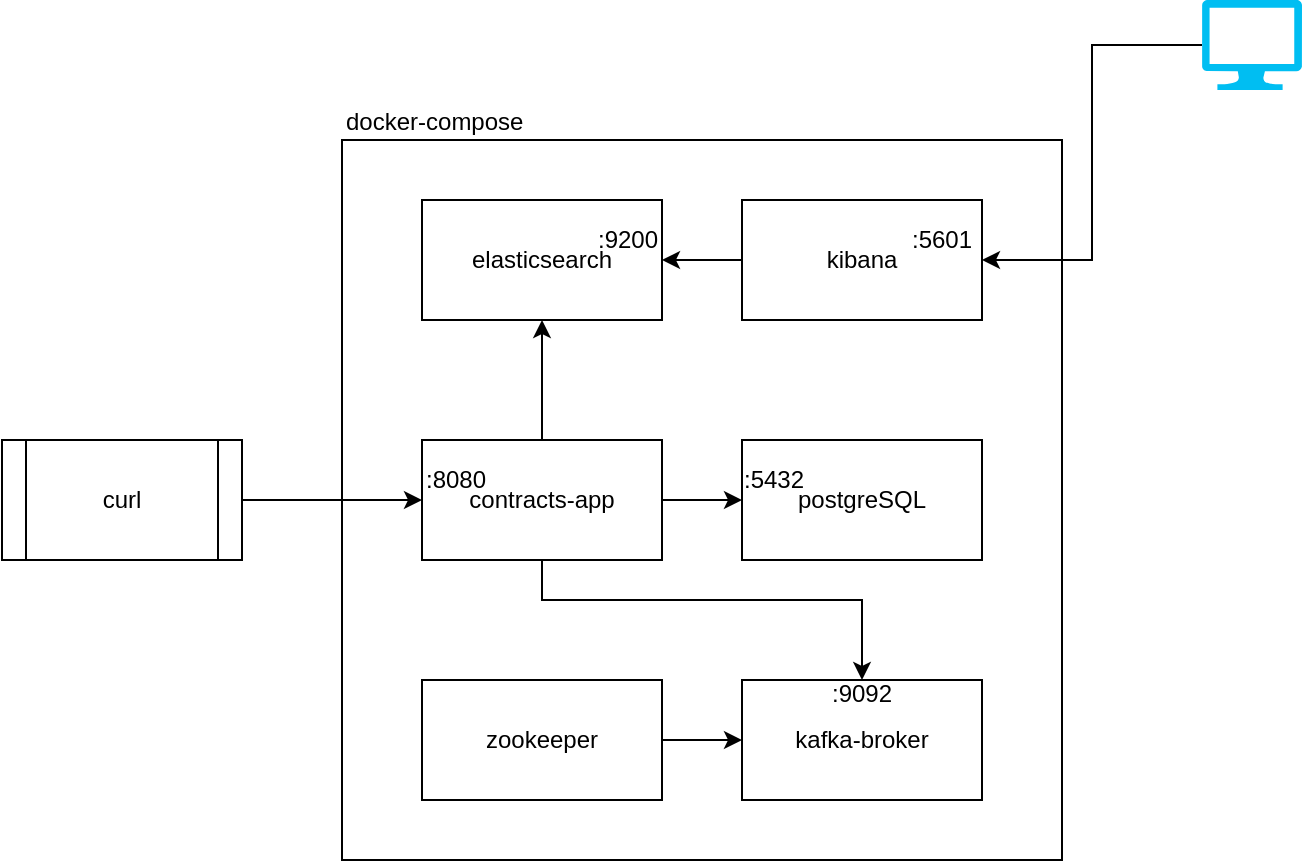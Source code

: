 <mxfile version="14.7.4" type="embed"><diagram id="hk0LE2NLYRLPIpDZp0_F" name="Page-1"><mxGraphModel dx="941" dy="737" grid="1" gridSize="10" guides="1" tooltips="1" connect="1" arrows="1" fold="1" page="1" pageScale="1" pageWidth="827" pageHeight="1169" math="0" shadow="0"><root><mxCell id="0"/><mxCell id="1" parent="0"/><mxCell id="QxPhX4FnFoJrQRf-Aks0-16" value="docker-compose" style="whiteSpace=wrap;html=1;aspect=fixed;align=left;labelPosition=center;verticalLabelPosition=top;verticalAlign=bottom;" parent="1" vertex="1"><mxGeometry x="200" y="170" width="360" height="360" as="geometry"/></mxCell><mxCell id="QxPhX4FnFoJrQRf-Aks0-4" value="elasticsearch" style="rounded=0;whiteSpace=wrap;html=1;" parent="1" vertex="1"><mxGeometry x="240" y="200" width="120" height="60" as="geometry"/></mxCell><mxCell id="QxPhX4FnFoJrQRf-Aks0-12" style="edgeStyle=orthogonalEdgeStyle;rounded=0;orthogonalLoop=1;jettySize=auto;html=1;" parent="1" source="QxPhX4FnFoJrQRf-Aks0-5" target="QxPhX4FnFoJrQRf-Aks0-4" edge="1"><mxGeometry relative="1" as="geometry"/></mxCell><mxCell id="QxPhX4FnFoJrQRf-Aks0-5" value="kibana" style="rounded=0;whiteSpace=wrap;html=1;" parent="1" vertex="1"><mxGeometry x="400" y="200" width="120" height="60" as="geometry"/></mxCell><mxCell id="QxPhX4FnFoJrQRf-Aks0-10" style="edgeStyle=orthogonalEdgeStyle;rounded=0;orthogonalLoop=1;jettySize=auto;html=1;" parent="1" source="QxPhX4FnFoJrQRf-Aks0-6" target="QxPhX4FnFoJrQRf-Aks0-4" edge="1"><mxGeometry relative="1" as="geometry"/></mxCell><mxCell id="QxPhX4FnFoJrQRf-Aks0-13" style="edgeStyle=orthogonalEdgeStyle;rounded=0;orthogonalLoop=1;jettySize=auto;html=1;" parent="1" source="QxPhX4FnFoJrQRf-Aks0-6" target="QxPhX4FnFoJrQRf-Aks0-7" edge="1"><mxGeometry relative="1" as="geometry"/></mxCell><mxCell id="QxPhX4FnFoJrQRf-Aks0-14" style="edgeStyle=orthogonalEdgeStyle;rounded=0;orthogonalLoop=1;jettySize=auto;html=1;" parent="1" source="QxPhX4FnFoJrQRf-Aks0-6" target="QxPhX4FnFoJrQRf-Aks0-9" edge="1"><mxGeometry relative="1" as="geometry"><Array as="points"><mxPoint x="300" y="400"/><mxPoint x="460" y="400"/></Array></mxGeometry></mxCell><mxCell id="QxPhX4FnFoJrQRf-Aks0-6" value="contracts-app" style="rounded=0;whiteSpace=wrap;html=1;" parent="1" vertex="1"><mxGeometry x="240" y="320" width="120" height="60" as="geometry"/></mxCell><mxCell id="QxPhX4FnFoJrQRf-Aks0-7" value="postgreSQL" style="rounded=0;whiteSpace=wrap;html=1;" parent="1" vertex="1"><mxGeometry x="400" y="320" width="120" height="60" as="geometry"/></mxCell><mxCell id="QxPhX4FnFoJrQRf-Aks0-15" style="edgeStyle=orthogonalEdgeStyle;rounded=0;orthogonalLoop=1;jettySize=auto;html=1;entryX=0;entryY=0.5;entryDx=0;entryDy=0;" parent="1" source="QxPhX4FnFoJrQRf-Aks0-8" target="QxPhX4FnFoJrQRf-Aks0-9" edge="1"><mxGeometry relative="1" as="geometry"/></mxCell><mxCell id="QxPhX4FnFoJrQRf-Aks0-8" value="zookeeper" style="rounded=0;whiteSpace=wrap;html=1;" parent="1" vertex="1"><mxGeometry x="240" y="440" width="120" height="60" as="geometry"/></mxCell><mxCell id="QxPhX4FnFoJrQRf-Aks0-9" value="kafka-broker" style="rounded=0;whiteSpace=wrap;html=1;" parent="1" vertex="1"><mxGeometry x="400" y="440" width="120" height="60" as="geometry"/></mxCell><mxCell id="QxPhX4FnFoJrQRf-Aks0-17" value=":9092" style="text;html=1;strokeColor=none;fillColor=none;align=center;verticalAlign=middle;whiteSpace=wrap;rounded=0;" parent="1" vertex="1"><mxGeometry x="440" y="437" width="40" height="20" as="geometry"/></mxCell><mxCell id="QxPhX4FnFoJrQRf-Aks0-19" value=":5432" style="text;html=1;strokeColor=none;fillColor=none;align=center;verticalAlign=middle;whiteSpace=wrap;rounded=0;" parent="1" vertex="1"><mxGeometry x="396" y="330" width="40" height="20" as="geometry"/></mxCell><mxCell id="QxPhX4FnFoJrQRf-Aks0-20" value=":9200" style="text;html=1;strokeColor=none;fillColor=none;align=center;verticalAlign=middle;whiteSpace=wrap;rounded=0;" parent="1" vertex="1"><mxGeometry x="323" y="210" width="40" height="20" as="geometry"/></mxCell><mxCell id="QxPhX4FnFoJrQRf-Aks0-22" style="edgeStyle=orthogonalEdgeStyle;rounded=0;orthogonalLoop=1;jettySize=auto;html=1;entryX=1;entryY=0.5;entryDx=0;entryDy=0;" parent="1" source="QxPhX4FnFoJrQRf-Aks0-21" target="QxPhX4FnFoJrQRf-Aks0-5" edge="1"><mxGeometry relative="1" as="geometry"/></mxCell><mxCell id="QxPhX4FnFoJrQRf-Aks0-21" value="" style="verticalLabelPosition=bottom;html=1;verticalAlign=top;align=center;strokeColor=none;fillColor=#00BEF2;shape=mxgraph.azure.computer;pointerEvents=1;" parent="1" vertex="1"><mxGeometry x="630" y="100" width="50" height="45" as="geometry"/></mxCell><mxCell id="QxPhX4FnFoJrQRf-Aks0-23" value=":5601" style="text;html=1;strokeColor=none;fillColor=none;align=center;verticalAlign=middle;whiteSpace=wrap;rounded=0;" parent="1" vertex="1"><mxGeometry x="480" y="210" width="40" height="20" as="geometry"/></mxCell><mxCell id="3" style="edgeStyle=orthogonalEdgeStyle;rounded=0;orthogonalLoop=1;jettySize=auto;html=1;" edge="1" parent="1" source="2" target="QxPhX4FnFoJrQRf-Aks0-6"><mxGeometry relative="1" as="geometry"/></mxCell><mxCell id="2" value="curl" style="shape=process;whiteSpace=wrap;html=1;backgroundOutline=1;" vertex="1" parent="1"><mxGeometry x="30" y="320" width="120" height="60" as="geometry"/></mxCell><mxCell id="5" value=":8080" style="text;html=1;strokeColor=none;fillColor=none;align=center;verticalAlign=middle;whiteSpace=wrap;rounded=0;" vertex="1" parent="1"><mxGeometry x="237" y="330" width="40" height="20" as="geometry"/></mxCell></root></mxGraphModel></diagram></mxfile>